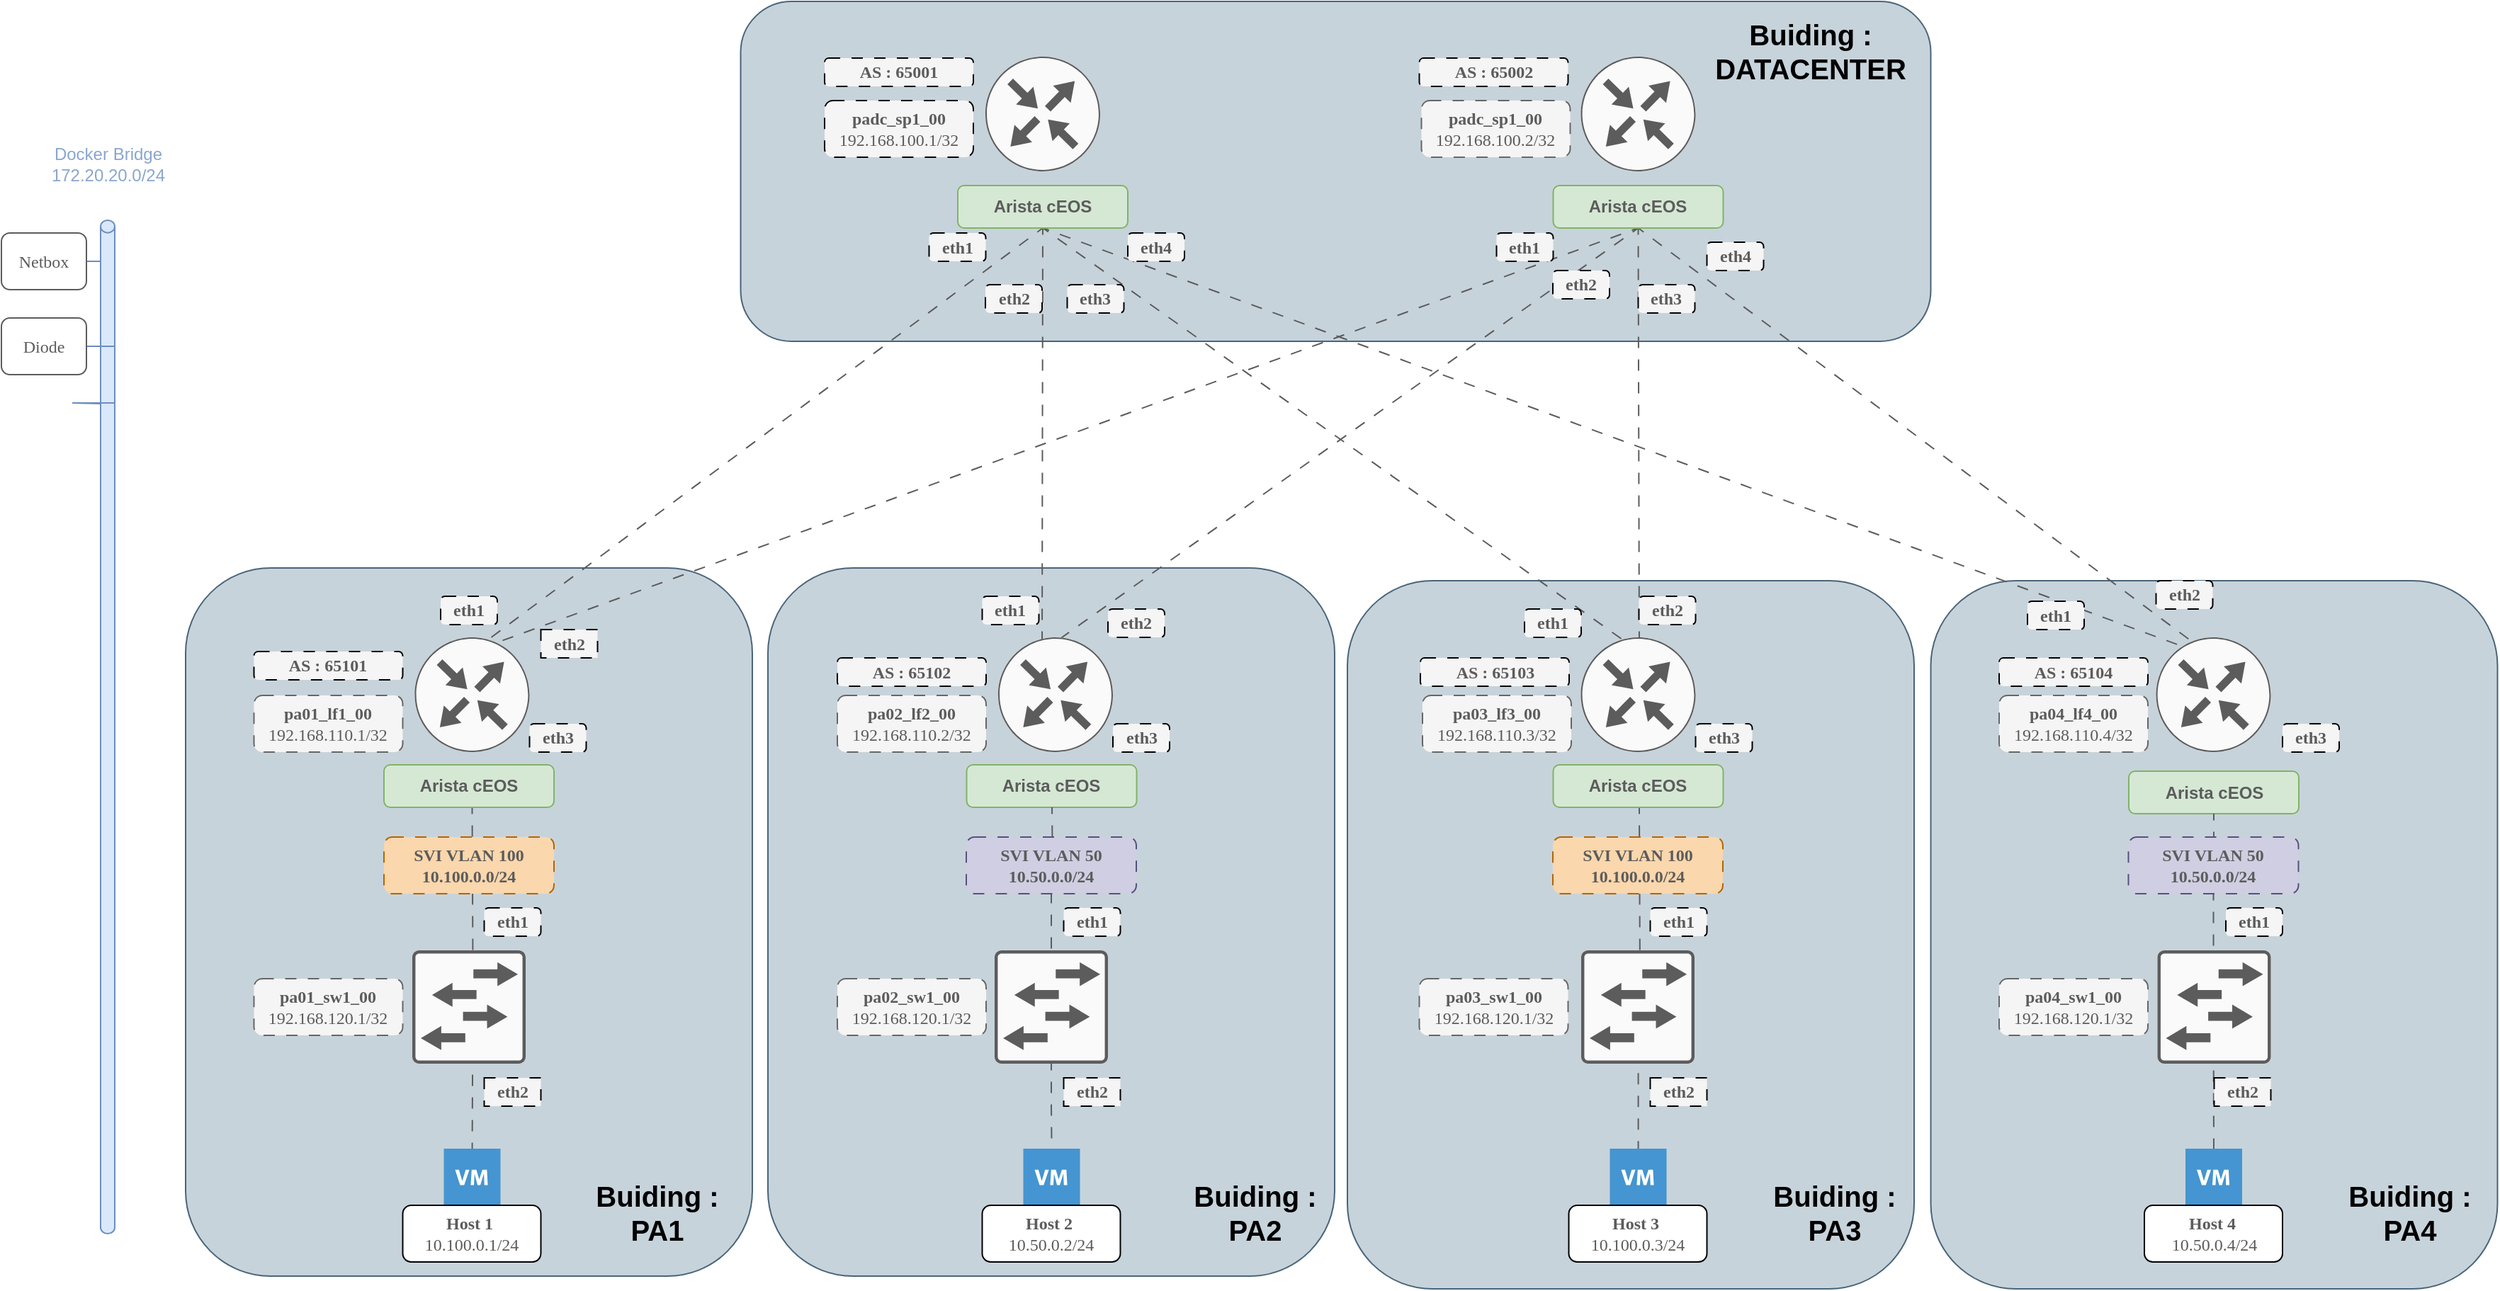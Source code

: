 <mxfile>
    <diagram name="Page-1" id="O6sBWOfz2bUCuo58S4gg">
        <mxGraphModel dx="2363" dy="720" grid="1" gridSize="10" guides="1" tooltips="1" connect="1" arrows="1" fold="1" page="0" pageScale="1" pageWidth="1169" pageHeight="827" math="0" shadow="0">
            <root>
                <mxCell id="0"/>
                <mxCell id="1" parent="0"/>
                <mxCell id="99" value="" style="rounded=1;whiteSpace=wrap;html=1;fillColor=#bac8d3;strokeColor=#23445d;opacity=80;" vertex="1" parent="1">
                    <mxGeometry x="151.75" width="840" height="240" as="geometry"/>
                </mxCell>
                <mxCell id="94" value="" style="rounded=1;whiteSpace=wrap;html=1;fillColor=#bac8d3;strokeColor=#23445d;opacity=80;" vertex="1" parent="1">
                    <mxGeometry x="171" y="400" width="400" height="500" as="geometry"/>
                </mxCell>
                <mxCell id="93" value="" style="rounded=1;whiteSpace=wrap;html=1;fillColor=#bac8d3;strokeColor=#23445d;opacity=80;" vertex="1" parent="1">
                    <mxGeometry x="991.75" y="409" width="400" height="500" as="geometry"/>
                </mxCell>
                <mxCell id="92" value="" style="rounded=1;whiteSpace=wrap;html=1;fillColor=#bac8d3;strokeColor=#23445d;opacity=80;" vertex="1" parent="1">
                    <mxGeometry x="580" y="409" width="400" height="500" as="geometry"/>
                </mxCell>
                <mxCell id="90" value="" style="rounded=1;whiteSpace=wrap;html=1;fillColor=#bac8d3;strokeColor=#23445d;opacity=80;" vertex="1" parent="1">
                    <mxGeometry x="-240" y="400" width="400" height="500" as="geometry"/>
                </mxCell>
                <mxCell id="aTlmoTqcXMnjitFqs7Kw-42" style="edgeStyle=orthogonalEdgeStyle;rounded=0;orthogonalLoop=1;jettySize=auto;html=1;exitX=0.5;exitY=1;exitDx=0;exitDy=0;endArrow=none;endFill=0;strokeColor=#5c5c5c;flowAnimation=1;" parent="1" target="aTlmoTqcXMnjitFqs7Kw-27" edge="1">
                    <mxGeometry relative="1" as="geometry">
                        <mxPoint x="-37.75" y="569" as="sourcePoint"/>
                    </mxGeometry>
                </mxCell>
                <mxCell id="aTlmoTqcXMnjitFqs7Kw-8" value="&lt;b style=&quot;&quot;&gt;&lt;font color=&quot;#5c5c5c&quot;&gt;Arista cEOS&lt;/font&gt;&lt;/b&gt;" style="rounded=1;whiteSpace=wrap;html=1;fillColor=#d5e8d4;strokeColor=#82b366;" parent="1" vertex="1">
                    <mxGeometry x="-100" y="539" width="120" height="30" as="geometry"/>
                </mxCell>
                <mxCell id="aTlmoTqcXMnjitFqs7Kw-23" style="rounded=0;orthogonalLoop=1;jettySize=auto;html=1;exitX=0.5;exitY=1;exitDx=0;exitDy=0;entryX=0.5;entryY=0;entryDx=0;entryDy=0;entryPerimeter=0;endArrow=none;endFill=0;strokeColor=#5c5c5c;flowAnimation=1;" parent="1" source="aTlmoTqcXMnjitFqs7Kw-9" edge="1">
                    <mxGeometry relative="1" as="geometry">
                        <mxPoint x="-37.75" y="459" as="targetPoint"/>
                    </mxGeometry>
                </mxCell>
                <mxCell id="aTlmoTqcXMnjitFqs7Kw-24" style="rounded=0;orthogonalLoop=1;jettySize=auto;html=1;exitX=0.5;exitY=1;exitDx=0;exitDy=0;entryX=0.5;entryY=0;entryDx=0;entryDy=0;entryPerimeter=0;endArrow=none;endFill=0;strokeColor=#5c5c5c;flowAnimation=1;" parent="1" source="aTlmoTqcXMnjitFqs7Kw-9" edge="1">
                    <mxGeometry relative="1" as="geometry">
                        <mxPoint x="364.5" y="459" as="targetPoint"/>
                    </mxGeometry>
                </mxCell>
                <mxCell id="aTlmoTqcXMnjitFqs7Kw-25" style="rounded=0;orthogonalLoop=1;jettySize=auto;html=1;exitX=0.5;exitY=1;exitDx=0;exitDy=0;entryX=0.5;entryY=0;entryDx=0;entryDy=0;entryPerimeter=0;endArrow=none;endFill=0;strokeColor=#5c5c5c;flowAnimation=1;" parent="1" source="aTlmoTqcXMnjitFqs7Kw-9" edge="1">
                    <mxGeometry relative="1" as="geometry">
                        <mxPoint x="786" y="459" as="targetPoint"/>
                    </mxGeometry>
                </mxCell>
                <mxCell id="aTlmoTqcXMnjitFqs7Kw-26" style="rounded=0;orthogonalLoop=1;jettySize=auto;html=1;exitX=0.5;exitY=1;exitDx=0;exitDy=0;entryX=0.5;entryY=0;entryDx=0;entryDy=0;entryPerimeter=0;endArrow=none;endFill=0;strokeColor=#5c5c5c;flowAnimation=1;" parent="1" source="aTlmoTqcXMnjitFqs7Kw-9" edge="1">
                    <mxGeometry relative="1" as="geometry">
                        <mxPoint x="1191.5" y="463.5" as="targetPoint"/>
                    </mxGeometry>
                </mxCell>
                <mxCell id="aTlmoTqcXMnjitFqs7Kw-9" value="&lt;b style=&quot;&quot;&gt;&lt;font color=&quot;#5c5c5c&quot;&gt;Arista cEOS&lt;/font&gt;&lt;/b&gt;" style="rounded=1;whiteSpace=wrap;html=1;fillColor=#d5e8d4;strokeColor=#82b366;" parent="1" vertex="1">
                    <mxGeometry x="725.25" y="130" width="120" height="30" as="geometry"/>
                </mxCell>
                <mxCell id="aTlmoTqcXMnjitFqs7Kw-39" style="edgeStyle=orthogonalEdgeStyle;rounded=0;orthogonalLoop=1;jettySize=auto;html=1;exitX=0.5;exitY=1;exitDx=0;exitDy=0;endArrow=none;endFill=0;strokeColor=#5c5c5c;flowAnimation=1;startArrow=none;" parent="1" source="35" target="aTlmoTqcXMnjitFqs7Kw-38" edge="1">
                    <mxGeometry relative="1" as="geometry"/>
                </mxCell>
                <mxCell id="aTlmoTqcXMnjitFqs7Kw-10" value="&lt;b&gt;&lt;font color=&quot;#5c5c5c&quot;&gt;Arista cEOS&lt;/font&gt;&lt;/b&gt;" style="rounded=1;whiteSpace=wrap;html=1;fillColor=#d5e8d4;strokeColor=#82b366;" parent="1" vertex="1">
                    <mxGeometry x="1131.5" y="543.5" width="120" height="30" as="geometry"/>
                </mxCell>
                <mxCell id="aTlmoTqcXMnjitFqs7Kw-40" style="edgeStyle=orthogonalEdgeStyle;rounded=0;orthogonalLoop=1;jettySize=auto;html=1;exitX=0.5;exitY=1;exitDx=0;exitDy=0;endArrow=none;endFill=0;strokeColor=#5c5c5c;flowAnimation=1;" parent="1" target="aTlmoTqcXMnjitFqs7Kw-37" edge="1">
                    <mxGeometry relative="1" as="geometry">
                        <mxPoint x="786" y="569" as="sourcePoint"/>
                    </mxGeometry>
                </mxCell>
                <mxCell id="aTlmoTqcXMnjitFqs7Kw-41" style="edgeStyle=orthogonalEdgeStyle;rounded=0;orthogonalLoop=1;jettySize=auto;html=1;exitX=0.5;exitY=1;exitDx=0;exitDy=0;endArrow=none;endFill=0;strokeColor=#5c5c5c;flowAnimation=1;startArrow=none;" parent="1" source="62" target="aTlmoTqcXMnjitFqs7Kw-36" edge="1">
                    <mxGeometry relative="1" as="geometry">
                        <mxPoint x="371.5" y="569" as="sourcePoint"/>
                    </mxGeometry>
                </mxCell>
                <mxCell id="aTlmoTqcXMnjitFqs7Kw-19" style="rounded=0;orthogonalLoop=1;jettySize=auto;html=1;exitX=0.5;exitY=1;exitDx=0;exitDy=0;entryX=0.5;entryY=0;entryDx=0;entryDy=0;entryPerimeter=0;endArrow=none;endFill=0;strokeColor=#5c5c5c;flowAnimation=1;" parent="1" source="aTlmoTqcXMnjitFqs7Kw-14" edge="1">
                    <mxGeometry relative="1" as="geometry">
                        <mxPoint x="-37.75" y="459" as="targetPoint"/>
                    </mxGeometry>
                </mxCell>
                <mxCell id="aTlmoTqcXMnjitFqs7Kw-20" style="edgeStyle=orthogonalEdgeStyle;rounded=0;orthogonalLoop=1;jettySize=auto;html=1;exitX=0.5;exitY=1;exitDx=0;exitDy=0;entryX=0.5;entryY=0;entryDx=0;entryDy=0;entryPerimeter=0;endArrow=none;endFill=0;strokeColor=#5c5c5c;flowAnimation=1;" parent="1" source="aTlmoTqcXMnjitFqs7Kw-14" edge="1">
                    <mxGeometry relative="1" as="geometry">
                        <mxPoint x="364.5" y="459" as="targetPoint"/>
                    </mxGeometry>
                </mxCell>
                <mxCell id="aTlmoTqcXMnjitFqs7Kw-21" style="rounded=0;orthogonalLoop=1;jettySize=auto;html=1;exitX=0.5;exitY=1;exitDx=0;exitDy=0;entryX=0.5;entryY=0;entryDx=0;entryDy=0;entryPerimeter=0;endArrow=none;endFill=0;strokeColor=#5c5c5c;flowAnimation=1;" parent="1" source="aTlmoTqcXMnjitFqs7Kw-14" edge="1">
                    <mxGeometry relative="1" as="geometry">
                        <mxPoint x="786" y="459" as="targetPoint"/>
                    </mxGeometry>
                </mxCell>
                <mxCell id="aTlmoTqcXMnjitFqs7Kw-22" style="rounded=0;orthogonalLoop=1;jettySize=auto;html=1;exitX=0.5;exitY=1;exitDx=0;exitDy=0;entryX=0.5;entryY=0;entryDx=0;entryDy=0;entryPerimeter=0;endArrow=none;endFill=0;strokeColor=#5c5c5c;flowAnimation=1;" parent="1" source="aTlmoTqcXMnjitFqs7Kw-14" edge="1">
                    <mxGeometry relative="1" as="geometry">
                        <mxPoint x="1191.5" y="463.5" as="targetPoint"/>
                    </mxGeometry>
                </mxCell>
                <mxCell id="aTlmoTqcXMnjitFqs7Kw-14" value="&lt;b style=&quot;&quot;&gt;&lt;font color=&quot;#5c5c5c&quot;&gt;Arista cEOS&lt;/font&gt;&lt;/b&gt;" style="rounded=1;whiteSpace=wrap;html=1;fillColor=#d5e8d4;strokeColor=#82b366;" parent="1" vertex="1">
                    <mxGeometry x="305" y="130" width="120" height="30" as="geometry"/>
                </mxCell>
                <mxCell id="aTlmoTqcXMnjitFqs7Kw-27" value="" style="shadow=0;dashed=0;html=1;strokeColor=none;fillColor=#4495D1;labelPosition=center;verticalLabelPosition=bottom;verticalAlign=top;align=center;outlineConnect=0;shape=mxgraph.veeam.2d.virtual_machine;" parent="1" vertex="1">
                    <mxGeometry x="-57.75" y="810" width="40" height="40" as="geometry"/>
                </mxCell>
                <mxCell id="aTlmoTqcXMnjitFqs7Kw-30" value="&lt;div style=&quot;&quot;&gt;&lt;b style=&quot;color: rgb(92, 92, 92); font-family: Tahoma; background-color: initial;&quot;&gt;padc_sp1_00&lt;/b&gt;&lt;/div&gt;&lt;font color=&quot;#5c5c5c&quot; face=&quot;Tahoma&quot;&gt;&lt;div style=&quot;&quot;&gt;&lt;span style=&quot;background-color: initial;&quot;&gt;192.168.100.1/32&lt;/span&gt;&lt;/div&gt;&lt;/font&gt;" style="rounded=1;whiteSpace=wrap;html=1;align=center;fillColor=#f5f5f5;fontColor=#333333;strokeColor=default;dashed=1;dashPattern=8 8;" parent="1" vertex="1">
                    <mxGeometry x="211" y="70" width="105" height="40" as="geometry"/>
                </mxCell>
                <mxCell id="aTlmoTqcXMnjitFqs7Kw-32" value="&lt;div style=&quot;&quot;&gt;&lt;b style=&quot;color: rgb(92, 92, 92); font-family: Tahoma; background-color: initial;&quot;&gt;pa01_lf1_00&lt;/b&gt;&lt;/div&gt;&lt;font color=&quot;#5c5c5c&quot; face=&quot;Tahoma&quot;&gt;&lt;div style=&quot;&quot;&gt;&lt;span style=&quot;background-color: initial;&quot;&gt;192.168.110.1/32&lt;/span&gt;&lt;/div&gt;&lt;/font&gt;" style="rounded=1;whiteSpace=wrap;html=1;align=center;fillColor=#f5f5f5;fontColor=#333333;strokeColor=#666666;dashed=1;dashPattern=8 8;" parent="1" vertex="1">
                    <mxGeometry x="-191.75" y="490" width="105" height="40" as="geometry"/>
                </mxCell>
                <mxCell id="aTlmoTqcXMnjitFqs7Kw-36" value="" style="shadow=0;dashed=0;html=1;strokeColor=none;fillColor=#4495D1;labelPosition=center;verticalLabelPosition=bottom;verticalAlign=top;align=center;outlineConnect=0;shape=mxgraph.veeam.2d.virtual_machine;" parent="1" vertex="1">
                    <mxGeometry x="351.25" y="810" width="40" height="40" as="geometry"/>
                </mxCell>
                <mxCell id="aTlmoTqcXMnjitFqs7Kw-37" value="" style="shadow=0;dashed=0;html=1;strokeColor=none;fillColor=#4495D1;labelPosition=center;verticalLabelPosition=bottom;verticalAlign=top;align=center;outlineConnect=0;shape=mxgraph.veeam.2d.virtual_machine;" parent="1" vertex="1">
                    <mxGeometry x="765.25" y="810" width="40" height="40" as="geometry"/>
                </mxCell>
                <mxCell id="aTlmoTqcXMnjitFqs7Kw-38" value="" style="shadow=0;dashed=0;html=1;strokeColor=none;fillColor=#4495D1;labelPosition=center;verticalLabelPosition=bottom;verticalAlign=top;align=center;outlineConnect=0;shape=mxgraph.veeam.2d.virtual_machine;" parent="1" vertex="1">
                    <mxGeometry x="1171.5" y="810" width="40" height="40" as="geometry"/>
                </mxCell>
                <mxCell id="aTlmoTqcXMnjitFqs7Kw-43" value="&lt;div style=&quot;&quot;&gt;&lt;font face=&quot;Tahoma&quot; color=&quot;#5c5c5c&quot;&gt;&lt;b&gt;Host 1&amp;nbsp;&lt;/b&gt;&lt;/font&gt;&lt;/div&gt;&lt;div style=&quot;&quot;&gt;&lt;font face=&quot;Tahoma&quot; color=&quot;#5c5c5c&quot;&gt;10.100.0.1/24&lt;/font&gt;&lt;/div&gt;" style="rounded=1;whiteSpace=wrap;html=1;align=center;" parent="1" vertex="1">
                    <mxGeometry x="-86.75" y="850" width="97.5" height="40" as="geometry"/>
                </mxCell>
                <mxCell id="aTlmoTqcXMnjitFqs7Kw-44" value="&lt;div style=&quot;&quot;&gt;&lt;font face=&quot;Tahoma&quot; color=&quot;#5c5c5c&quot;&gt;&lt;b&gt;Host 2&amp;nbsp;&lt;/b&gt;&lt;/font&gt;&lt;/div&gt;&lt;div style=&quot;&quot;&gt;&lt;font face=&quot;Tahoma&quot; color=&quot;#5c5c5c&quot;&gt;10.50.0.2/24&lt;/font&gt;&lt;/div&gt;" style="rounded=1;whiteSpace=wrap;html=1;align=center;" parent="1" vertex="1">
                    <mxGeometry x="322.25" y="850" width="97.5" height="40" as="geometry"/>
                </mxCell>
                <mxCell id="aTlmoTqcXMnjitFqs7Kw-45" value="&lt;div style=&quot;&quot;&gt;&lt;font face=&quot;Tahoma&quot; color=&quot;#5c5c5c&quot;&gt;&lt;b&gt;Host 3&amp;nbsp;&lt;/b&gt;&lt;/font&gt;&lt;/div&gt;&lt;div style=&quot;&quot;&gt;&lt;font face=&quot;Tahoma&quot; color=&quot;#5c5c5c&quot;&gt;10.100.0.3/24&lt;/font&gt;&lt;/div&gt;" style="rounded=1;whiteSpace=wrap;html=1;align=center;" parent="1" vertex="1">
                    <mxGeometry x="736.25" y="850" width="97.5" height="40" as="geometry"/>
                </mxCell>
                <mxCell id="aTlmoTqcXMnjitFqs7Kw-46" value="&lt;div style=&quot;&quot;&gt;&lt;font face=&quot;Tahoma&quot; color=&quot;#5c5c5c&quot;&gt;&lt;b&gt;Host 4&amp;nbsp;&lt;/b&gt;&lt;/font&gt;&lt;/div&gt;&lt;div style=&quot;&quot;&gt;&lt;font face=&quot;Tahoma&quot; color=&quot;#5c5c5c&quot;&gt;10.50.0.4/24&lt;/font&gt;&lt;/div&gt;" style="rounded=1;whiteSpace=wrap;html=1;align=center;" parent="1" vertex="1">
                    <mxGeometry x="1142.5" y="850" width="97.5" height="40" as="geometry"/>
                </mxCell>
                <mxCell id="iRoN0Qlv0NIkLaMQXTU7-1" value="" style="shape=cylinder3;whiteSpace=wrap;html=1;boundedLbl=1;backgroundOutline=1;size=4.416;strokeColor=#6c8ebf;fillColor=#dae8fc;" parent="1" vertex="1">
                    <mxGeometry x="-300" y="154.5" width="10" height="715.5" as="geometry"/>
                </mxCell>
                <mxCell id="3aydak7BYhucDwHMAP_l-5" style="edgeStyle=orthogonalEdgeStyle;rounded=0;orthogonalLoop=1;jettySize=auto;html=1;exitX=1;exitY=0.5;exitDx=0;exitDy=0;entryX=0;entryY=0.059;entryDx=0;entryDy=0;entryPerimeter=0;endArrow=none;endFill=0;strokeColor=#6c8ebf;fillColor=#dae8fc;" parent="1" source="3aydak7BYhucDwHMAP_l-2" target="iRoN0Qlv0NIkLaMQXTU7-1" edge="1">
                    <mxGeometry relative="1" as="geometry"/>
                </mxCell>
                <mxCell id="3aydak7BYhucDwHMAP_l-2" value="&lt;font face=&quot;Tahoma&quot; color=&quot;#5c5c5c&quot;&gt;Netbox&lt;/font&gt;" style="rounded=1;whiteSpace=wrap;html=1;strokeColor=#5c5c5c;" parent="1" vertex="1">
                    <mxGeometry x="-370" y="163.5" width="60" height="40" as="geometry"/>
                </mxCell>
                <mxCell id="3aydak7BYhucDwHMAP_l-6" style="edgeStyle=orthogonalEdgeStyle;rounded=0;orthogonalLoop=1;jettySize=auto;html=1;exitX=1;exitY=0.5;exitDx=0;exitDy=0;entryX=0;entryY=0.181;entryDx=0;entryDy=0;entryPerimeter=0;strokeColor=#6c8ebf;endArrow=none;endFill=0;fillColor=#dae8fc;" parent="1" source="3aydak7BYhucDwHMAP_l-3" target="iRoN0Qlv0NIkLaMQXTU7-1" edge="1">
                    <mxGeometry relative="1" as="geometry"/>
                </mxCell>
                <mxCell id="3aydak7BYhucDwHMAP_l-3" value="&lt;font face=&quot;Tahoma&quot; color=&quot;#5c5c5c&quot;&gt;Diode&lt;/font&gt;" style="rounded=1;whiteSpace=wrap;html=1;strokeColor=#5c5c5c;" parent="1" vertex="1">
                    <mxGeometry x="-370" y="223.5" width="60" height="40" as="geometry"/>
                </mxCell>
                <mxCell id="3aydak7BYhucDwHMAP_l-7" value="&lt;font color=&quot;#8aa6cf&quot;&gt;Docker Bridge&lt;br&gt;172.20.20.0/24&lt;br&gt;&lt;/font&gt;" style="text;html=1;strokeColor=none;fillColor=none;align=center;verticalAlign=middle;whiteSpace=wrap;rounded=0;" parent="1" vertex="1">
                    <mxGeometry x="-342.5" y="100" width="95" height="30" as="geometry"/>
                </mxCell>
                <mxCell id="2" value="&lt;div style=&quot;&quot;&gt;&lt;b style=&quot;color: rgb(92, 92, 92); font-family: Tahoma; background-color: initial;&quot;&gt;padc_sp1_00&lt;/b&gt;&lt;/div&gt;&lt;font color=&quot;#5c5c5c&quot; face=&quot;Tahoma&quot;&gt;&lt;div style=&quot;&quot;&gt;&lt;span style=&quot;background-color: initial;&quot;&gt;192.168.100.2/32&lt;/span&gt;&lt;/div&gt;&lt;/font&gt;" style="rounded=1;whiteSpace=wrap;html=1;align=center;fillColor=#f5f5f5;fontColor=#333333;strokeColor=#666666;dashed=1;dashPattern=8 8;" parent="1" vertex="1">
                    <mxGeometry x="632.25" y="70" width="105" height="40" as="geometry"/>
                </mxCell>
                <mxCell id="3" value="&lt;div style=&quot;&quot;&gt;&lt;b style=&quot;color: rgb(92, 92, 92); font-family: Tahoma; background-color: initial;&quot;&gt;pa02_lf2_00&lt;/b&gt;&lt;/div&gt;&lt;font color=&quot;#5c5c5c&quot; face=&quot;Tahoma&quot;&gt;&lt;div style=&quot;&quot;&gt;&lt;span style=&quot;background-color: initial;&quot;&gt;192.168.110.2/32&lt;/span&gt;&lt;/div&gt;&lt;/font&gt;" style="rounded=1;whiteSpace=wrap;html=1;align=center;fillColor=#f5f5f5;fontColor=#333333;strokeColor=#666666;dashed=1;dashPattern=8 8;" parent="1" vertex="1">
                    <mxGeometry x="220" y="490" width="105" height="40" as="geometry"/>
                </mxCell>
                <mxCell id="4" value="&lt;div style=&quot;&quot;&gt;&lt;b style=&quot;color: rgb(92, 92, 92); font-family: Tahoma; background-color: initial;&quot;&gt;pa03_lf3_00&lt;/b&gt;&lt;/div&gt;&lt;font color=&quot;#5c5c5c&quot; face=&quot;Tahoma&quot;&gt;&lt;div style=&quot;&quot;&gt;&lt;span style=&quot;background-color: initial;&quot;&gt;192.168.110.3/32&lt;/span&gt;&lt;/div&gt;&lt;/font&gt;" style="rounded=1;whiteSpace=wrap;html=1;align=center;fillColor=#f5f5f5;fontColor=#333333;strokeColor=#666666;dashed=1;dashPattern=8 8;" parent="1" vertex="1">
                    <mxGeometry x="633" y="490" width="105" height="40" as="geometry"/>
                </mxCell>
                <mxCell id="5" value="&lt;div style=&quot;&quot;&gt;&lt;b style=&quot;color: rgb(92, 92, 92); font-family: Tahoma; background-color: initial;&quot;&gt;pa04_lf4_00&lt;/b&gt;&lt;/div&gt;&lt;font color=&quot;#5c5c5c&quot; face=&quot;Tahoma&quot;&gt;&lt;div style=&quot;&quot;&gt;&lt;span style=&quot;background-color: initial;&quot;&gt;192.168.110.4/32&lt;/span&gt;&lt;/div&gt;&lt;/font&gt;" style="rounded=1;whiteSpace=wrap;html=1;align=center;fillColor=#f5f5f5;fontColor=#333333;strokeColor=#666666;dashed=1;dashPattern=8 8;" parent="1" vertex="1">
                    <mxGeometry x="1040" y="490" width="105" height="40" as="geometry"/>
                </mxCell>
                <mxCell id="6" value="&lt;div style=&quot;&quot;&gt;&lt;font face=&quot;Tahoma&quot; color=&quot;#5c5c5c&quot;&gt;&lt;b&gt;AS : 65001&lt;/b&gt;&lt;/font&gt;&lt;/div&gt;" style="rounded=1;whiteSpace=wrap;html=1;align=center;fillColor=#f5f5f5;fontColor=#333333;strokeColor=default;dashed=1;dashPattern=8 8;" parent="1" vertex="1">
                    <mxGeometry x="211" y="40" width="105" height="20" as="geometry"/>
                </mxCell>
                <mxCell id="7" value="&lt;div style=&quot;&quot;&gt;&lt;font face=&quot;Tahoma&quot; color=&quot;#5c5c5c&quot;&gt;&lt;b&gt;AS : 65002&lt;/b&gt;&lt;/font&gt;&lt;/div&gt;" style="rounded=1;whiteSpace=wrap;html=1;align=center;fillColor=#f5f5f5;fontColor=#333333;strokeColor=default;dashed=1;dashPattern=8 8;" parent="1" vertex="1">
                    <mxGeometry x="630.75" y="40" width="105" height="20" as="geometry"/>
                </mxCell>
                <mxCell id="9" value="&lt;div style=&quot;&quot;&gt;&lt;font face=&quot;Tahoma&quot; color=&quot;#5c5c5c&quot;&gt;&lt;b&gt;AS : 65101&lt;/b&gt;&lt;/font&gt;&lt;/div&gt;" style="rounded=1;whiteSpace=wrap;html=1;align=center;fillColor=#f5f5f5;fontColor=#333333;strokeColor=default;dashed=1;dashPattern=8 8;" parent="1" vertex="1">
                    <mxGeometry x="-191.75" y="459" width="105" height="20" as="geometry"/>
                </mxCell>
                <mxCell id="10" value="&lt;div style=&quot;&quot;&gt;&lt;font face=&quot;Tahoma&quot; color=&quot;#5c5c5c&quot;&gt;&lt;b&gt;AS : 65102&lt;/b&gt;&lt;/font&gt;&lt;/div&gt;" style="rounded=1;whiteSpace=wrap;html=1;align=center;fillColor=#f5f5f5;fontColor=#333333;strokeColor=default;dashed=1;dashPattern=8 8;" parent="1" vertex="1">
                    <mxGeometry x="220" y="463.5" width="105" height="20" as="geometry"/>
                </mxCell>
                <mxCell id="11" value="&lt;div style=&quot;&quot;&gt;&lt;font face=&quot;Tahoma&quot; color=&quot;#5c5c5c&quot;&gt;&lt;b&gt;AS : 65103&lt;/b&gt;&lt;/font&gt;&lt;/div&gt;" style="rounded=1;whiteSpace=wrap;html=1;align=center;fillColor=#f5f5f5;fontColor=#333333;strokeColor=default;dashed=1;dashPattern=8 8;" parent="1" vertex="1">
                    <mxGeometry x="631.5" y="463.5" width="105" height="20" as="geometry"/>
                </mxCell>
                <mxCell id="12" value="&lt;div style=&quot;&quot;&gt;&lt;font face=&quot;Tahoma&quot; color=&quot;#5c5c5c&quot;&gt;&lt;b&gt;AS : 65104&lt;/b&gt;&lt;/font&gt;&lt;/div&gt;" style="rounded=1;whiteSpace=wrap;html=1;align=center;fillColor=#f5f5f5;fontColor=#333333;strokeColor=default;dashed=1;dashPattern=8 8;" parent="1" vertex="1">
                    <mxGeometry x="1040" y="463.5" width="105" height="20" as="geometry"/>
                </mxCell>
                <mxCell id="38" value="&lt;b style=&quot;&quot;&gt;&lt;font color=&quot;#5c5c5c&quot;&gt;Arista cEOS&lt;/font&gt;&lt;/b&gt;" style="rounded=1;whiteSpace=wrap;html=1;fillColor=#d5e8d4;strokeColor=#82b366;" parent="1" vertex="1">
                    <mxGeometry x="311.25" y="539" width="120" height="30" as="geometry"/>
                </mxCell>
                <mxCell id="39" value="&lt;b style=&quot;&quot;&gt;&lt;font color=&quot;#5c5c5c&quot;&gt;Arista cEOS&lt;/font&gt;&lt;/b&gt;" style="rounded=1;whiteSpace=wrap;html=1;fillColor=#d5e8d4;strokeColor=#82b366;" parent="1" vertex="1">
                    <mxGeometry x="725.25" y="539" width="120" height="30" as="geometry"/>
                </mxCell>
                <mxCell id="41" value="" style="edgeStyle=orthogonalEdgeStyle;rounded=0;orthogonalLoop=1;jettySize=auto;html=1;exitX=0.5;exitY=1;exitDx=0;exitDy=0;endArrow=none;endFill=0;strokeColor=#5c5c5c;flowAnimation=1;" parent="1" source="aTlmoTqcXMnjitFqs7Kw-10" target="35" edge="1">
                    <mxGeometry relative="1" as="geometry">
                        <mxPoint x="1191.5" y="573.5" as="sourcePoint"/>
                        <mxPoint x="1191.5" y="720" as="targetPoint"/>
                    </mxGeometry>
                </mxCell>
                <mxCell id="35" value="&lt;div style=&quot;&quot;&gt;&lt;font face=&quot;Tahoma&quot; color=&quot;#5c5c5c&quot;&gt;&lt;b&gt;SVI VLAN 50&lt;br&gt;10.50.0.0/24&lt;/b&gt;&lt;/font&gt;&lt;/div&gt;" style="rounded=1;whiteSpace=wrap;html=1;align=center;fillColor=#d0cee2;strokeColor=#56517e;dashed=1;dashPattern=8 8;" parent="1" vertex="1">
                    <mxGeometry x="1131.25" y="590" width="120" height="40" as="geometry"/>
                </mxCell>
                <mxCell id="42" value="&lt;div style=&quot;&quot;&gt;&lt;font face=&quot;Tahoma&quot; color=&quot;#5c5c5c&quot;&gt;&lt;b&gt;SVI VLAN 100&lt;br&gt;10.100.0.0/24&lt;/b&gt;&lt;/font&gt;&lt;/div&gt;" style="rounded=1;whiteSpace=wrap;html=1;align=center;fillColor=#fad7ac;strokeColor=#b46504;dashed=1;dashPattern=8 8;" parent="1" vertex="1">
                    <mxGeometry x="725" y="590" width="120" height="40" as="geometry"/>
                </mxCell>
                <mxCell id="43" value="&lt;div style=&quot;&quot;&gt;&lt;font face=&quot;Tahoma&quot; color=&quot;#5c5c5c&quot;&gt;&lt;b&gt;SVI VLAN 100&lt;br&gt;10.100.0.0/24&lt;/b&gt;&lt;/font&gt;&lt;/div&gt;" style="rounded=1;whiteSpace=wrap;html=1;align=center;fillColor=#fad7ac;strokeColor=#b46504;dashed=1;dashPattern=8 8;" parent="1" vertex="1">
                    <mxGeometry x="-100" y="590" width="120" height="40" as="geometry"/>
                </mxCell>
                <mxCell id="45" value="&lt;div style=&quot;&quot;&gt;&lt;font face=&quot;Tahoma&quot; color=&quot;#5c5c5c&quot;&gt;&lt;b&gt;eth1&lt;/b&gt;&lt;/font&gt;&lt;/div&gt;" style="rounded=1;whiteSpace=wrap;html=1;align=center;fillColor=#f5f5f5;fontColor=#333333;strokeColor=default;dashed=1;dashPattern=8 8;" parent="1" vertex="1">
                    <mxGeometry x="284.75" y="163.5" width="40" height="20" as="geometry"/>
                </mxCell>
                <mxCell id="46" value="&lt;div style=&quot;&quot;&gt;&lt;font face=&quot;Tahoma&quot; color=&quot;#5c5c5c&quot;&gt;&lt;b&gt;eth2&lt;/b&gt;&lt;/font&gt;&lt;/div&gt;" style="rounded=1;whiteSpace=wrap;html=1;align=center;fillColor=#f5f5f5;fontColor=#333333;strokeColor=default;dashed=1;dashPattern=8 8;" parent="1" vertex="1">
                    <mxGeometry x="324.5" y="200" width="40" height="20" as="geometry"/>
                </mxCell>
                <mxCell id="47" value="&lt;div style=&quot;&quot;&gt;&lt;font face=&quot;Tahoma&quot; color=&quot;#5c5c5c&quot;&gt;&lt;b&gt;eth3&lt;/b&gt;&lt;/font&gt;&lt;/div&gt;" style="rounded=1;whiteSpace=wrap;html=1;align=center;fillColor=#f5f5f5;fontColor=#333333;strokeColor=default;dashed=1;dashPattern=8 8;" parent="1" vertex="1">
                    <mxGeometry x="382.25" y="200" width="40" height="20" as="geometry"/>
                </mxCell>
                <mxCell id="48" value="&lt;div style=&quot;&quot;&gt;&lt;font face=&quot;Tahoma&quot; color=&quot;#5c5c5c&quot;&gt;&lt;b&gt;eth4&lt;/b&gt;&lt;/font&gt;&lt;/div&gt;" style="rounded=1;whiteSpace=wrap;html=1;align=center;fillColor=#f5f5f5;fontColor=#333333;strokeColor=default;dashed=1;dashPattern=8 8;" parent="1" vertex="1">
                    <mxGeometry x="425" y="163.5" width="40" height="20" as="geometry"/>
                </mxCell>
                <mxCell id="49" value="&lt;div style=&quot;&quot;&gt;&lt;font face=&quot;Tahoma&quot; color=&quot;#5c5c5c&quot;&gt;&lt;b&gt;eth1&lt;/b&gt;&lt;/font&gt;&lt;/div&gt;" style="rounded=1;whiteSpace=wrap;html=1;align=center;fillColor=#f5f5f5;fontColor=#333333;strokeColor=default;dashed=1;dashPattern=8 8;" parent="1" vertex="1">
                    <mxGeometry x="685.25" y="163.5" width="40" height="20" as="geometry"/>
                </mxCell>
                <mxCell id="50" value="&lt;div style=&quot;&quot;&gt;&lt;font face=&quot;Tahoma&quot; color=&quot;#5c5c5c&quot;&gt;&lt;b&gt;eth2&lt;/b&gt;&lt;/font&gt;&lt;/div&gt;" style="rounded=1;whiteSpace=wrap;html=1;align=center;fillColor=#f5f5f5;fontColor=#333333;strokeColor=default;dashed=1;dashPattern=8 8;" parent="1" vertex="1">
                    <mxGeometry x="725" y="190" width="40" height="20" as="geometry"/>
                </mxCell>
                <mxCell id="51" value="&lt;div style=&quot;&quot;&gt;&lt;font face=&quot;Tahoma&quot; color=&quot;#5c5c5c&quot;&gt;&lt;b&gt;eth3&lt;/b&gt;&lt;/font&gt;&lt;/div&gt;" style="rounded=1;whiteSpace=wrap;html=1;align=center;fillColor=#f5f5f5;fontColor=#333333;strokeColor=default;dashed=1;dashPattern=8 8;" parent="1" vertex="1">
                    <mxGeometry x="785.25" y="200" width="40" height="20" as="geometry"/>
                </mxCell>
                <mxCell id="52" value="&lt;div style=&quot;&quot;&gt;&lt;font face=&quot;Tahoma&quot; color=&quot;#5c5c5c&quot;&gt;&lt;b&gt;eth4&lt;/b&gt;&lt;/font&gt;&lt;/div&gt;" style="rounded=1;whiteSpace=wrap;html=1;align=center;fillColor=#f5f5f5;fontColor=#333333;strokeColor=default;dashed=1;dashPattern=8 8;" parent="1" vertex="1">
                    <mxGeometry x="833.75" y="170" width="40" height="20" as="geometry"/>
                </mxCell>
                <mxCell id="54" value="" style="sketch=0;points=[[0.5,0,0],[1,0.5,0],[0.5,1,0],[0,0.5,0],[0.145,0.145,0],[0.856,0.145,0],[0.855,0.856,0],[0.145,0.855,0]];verticalLabelPosition=bottom;html=1;verticalAlign=top;aspect=fixed;align=center;pointerEvents=1;shape=mxgraph.cisco19.rect;prIcon=router;fillColor=#FAFAFA;strokeColor=#5c5c5c;" parent="1" vertex="1">
                    <mxGeometry x="-78.25" y="449" width="81" height="81" as="geometry"/>
                </mxCell>
                <mxCell id="55" value="" style="sketch=0;points=[[0.015,0.015,0],[0.985,0.015,0],[0.985,0.985,0],[0.015,0.985,0],[0.25,0,0],[0.5,0,0],[0.75,0,0],[1,0.25,0],[1,0.5,0],[1,0.75,0],[0.75,1,0],[0.5,1,0],[0.25,1,0],[0,0.75,0],[0,0.5,0],[0,0.25,0]];verticalLabelPosition=bottom;html=1;verticalAlign=top;aspect=fixed;align=center;pointerEvents=1;shape=mxgraph.cisco19.rect;prIcon=l2_switch;fillColor=#FAFAFA;strokeColor=#5c5c5c;" parent="1" vertex="1">
                    <mxGeometry x="-80" y="670" width="80" height="80" as="geometry"/>
                </mxCell>
                <mxCell id="57" value="" style="sketch=0;points=[[0.5,0,0],[1,0.5,0],[0.5,1,0],[0,0.5,0],[0.145,0.145,0],[0.856,0.145,0],[0.855,0.856,0],[0.145,0.855,0]];verticalLabelPosition=bottom;html=1;verticalAlign=top;aspect=fixed;align=center;pointerEvents=1;shape=mxgraph.cisco19.rect;prIcon=router;fillColor=#FAFAFA;strokeColor=#5c5c5c;" parent="1" vertex="1">
                    <mxGeometry x="333.5" y="449" width="81" height="81" as="geometry"/>
                </mxCell>
                <mxCell id="58" value="" style="sketch=0;points=[[0.5,0,0],[1,0.5,0],[0.5,1,0],[0,0.5,0],[0.145,0.145,0],[0.856,0.145,0],[0.855,0.856,0],[0.145,0.855,0]];verticalLabelPosition=bottom;html=1;verticalAlign=top;aspect=fixed;align=center;pointerEvents=1;shape=mxgraph.cisco19.rect;prIcon=router;fillColor=#FAFAFA;strokeColor=#5c5c5c;" parent="1" vertex="1">
                    <mxGeometry x="744.75" y="449" width="81" height="81" as="geometry"/>
                </mxCell>
                <mxCell id="59" value="" style="sketch=0;points=[[0.5,0,0],[1,0.5,0],[0.5,1,0],[0,0.5,0],[0.145,0.145,0],[0.856,0.145,0],[0.855,0.856,0],[0.145,0.855,0]];verticalLabelPosition=bottom;html=1;verticalAlign=top;aspect=fixed;align=center;pointerEvents=1;shape=mxgraph.cisco19.rect;prIcon=router;fillColor=#FAFAFA;strokeColor=#5c5c5c;" parent="1" vertex="1">
                    <mxGeometry x="1150.75" y="449" width="81" height="81" as="geometry"/>
                </mxCell>
                <mxCell id="60" value="" style="sketch=0;points=[[0.5,0,0],[1,0.5,0],[0.5,1,0],[0,0.5,0],[0.145,0.145,0],[0.856,0.145,0],[0.855,0.856,0],[0.145,0.855,0]];verticalLabelPosition=bottom;html=1;verticalAlign=top;aspect=fixed;align=center;pointerEvents=1;shape=mxgraph.cisco19.rect;prIcon=router;fillColor=#FAFAFA;strokeColor=#5c5c5c;" parent="1" vertex="1">
                    <mxGeometry x="324.5" y="39" width="81" height="81" as="geometry"/>
                </mxCell>
                <mxCell id="61" value="" style="sketch=0;points=[[0.5,0,0],[1,0.5,0],[0.5,1,0],[0,0.5,0],[0.145,0.145,0],[0.856,0.145,0],[0.855,0.856,0],[0.145,0.855,0]];verticalLabelPosition=bottom;html=1;verticalAlign=top;aspect=fixed;align=center;pointerEvents=1;shape=mxgraph.cisco19.rect;prIcon=router;fillColor=#FAFAFA;strokeColor=#5c5c5c;" parent="1" vertex="1">
                    <mxGeometry x="744.75" y="39" width="81" height="81" as="geometry"/>
                </mxCell>
                <mxCell id="63" value="" style="edgeStyle=orthogonalEdgeStyle;rounded=0;orthogonalLoop=1;jettySize=auto;html=1;exitX=0.5;exitY=1;exitDx=0;exitDy=0;endArrow=none;endFill=0;strokeColor=#5c5c5c;flowAnimation=1;" parent="1" target="62" edge="1">
                    <mxGeometry relative="1" as="geometry">
                        <mxPoint x="371.5" y="569" as="sourcePoint"/>
                        <mxPoint x="371.3" y="770" as="targetPoint"/>
                    </mxGeometry>
                </mxCell>
                <mxCell id="62" value="" style="sketch=0;points=[[0.015,0.015,0],[0.985,0.015,0],[0.985,0.985,0],[0.015,0.985,0],[0.25,0,0],[0.5,0,0],[0.75,0,0],[1,0.25,0],[1,0.5,0],[1,0.75,0],[0.75,1,0],[0.5,1,0],[0.25,1,0],[0,0.75,0],[0,0.5,0],[0,0.25,0]];verticalLabelPosition=bottom;html=1;verticalAlign=top;aspect=fixed;align=center;pointerEvents=1;shape=mxgraph.cisco19.rect;prIcon=l2_switch;fillColor=#FAFAFA;strokeColor=#5c5c5c;" parent="1" vertex="1">
                    <mxGeometry x="331" y="670" width="80" height="80" as="geometry"/>
                </mxCell>
                <mxCell id="64" value="" style="sketch=0;points=[[0.015,0.015,0],[0.985,0.015,0],[0.985,0.985,0],[0.015,0.985,0],[0.25,0,0],[0.5,0,0],[0.75,0,0],[1,0.25,0],[1,0.5,0],[1,0.75,0],[0.75,1,0],[0.5,1,0],[0.25,1,0],[0,0.75,0],[0,0.5,0],[0,0.25,0]];verticalLabelPosition=bottom;html=1;verticalAlign=top;aspect=fixed;align=center;pointerEvents=1;shape=mxgraph.cisco19.rect;prIcon=l2_switch;fillColor=#FAFAFA;strokeColor=#5c5c5c;" parent="1" vertex="1">
                    <mxGeometry x="745" y="670" width="80" height="80" as="geometry"/>
                </mxCell>
                <mxCell id="65" value="" style="sketch=0;points=[[0.015,0.015,0],[0.985,0.015,0],[0.985,0.985,0],[0.015,0.985,0],[0.25,0,0],[0.5,0,0],[0.75,0,0],[1,0.25,0],[1,0.5,0],[1,0.75,0],[0.75,1,0],[0.5,1,0],[0.25,1,0],[0,0.75,0],[0,0.5,0],[0,0.25,0]];verticalLabelPosition=bottom;html=1;verticalAlign=top;aspect=fixed;align=center;pointerEvents=1;shape=mxgraph.cisco19.rect;prIcon=l2_switch;fillColor=#FAFAFA;strokeColor=#5c5c5c;" parent="1" vertex="1">
                    <mxGeometry x="1151.75" y="670" width="80" height="80" as="geometry"/>
                </mxCell>
                <mxCell id="44" value="&lt;div style=&quot;&quot;&gt;&lt;font face=&quot;Tahoma&quot; color=&quot;#5c5c5c&quot;&gt;&lt;b&gt;SVI VLAN 50&lt;br&gt;10.50.0.0/24&lt;/b&gt;&lt;/font&gt;&lt;/div&gt;" style="rounded=1;whiteSpace=wrap;html=1;align=center;fillColor=#d0cee2;strokeColor=#56517e;dashed=1;dashPattern=8 8;" parent="1" vertex="1">
                    <mxGeometry x="311" y="590" width="120" height="40" as="geometry"/>
                </mxCell>
                <mxCell id="66" value="&lt;div style=&quot;&quot;&gt;&lt;font face=&quot;Tahoma&quot; color=&quot;#5c5c5c&quot;&gt;&lt;b&gt;eth1&lt;/b&gt;&lt;/font&gt;&lt;/div&gt;" style="rounded=1;whiteSpace=wrap;html=1;align=center;fillColor=#f5f5f5;fontColor=#333333;strokeColor=default;dashed=1;dashPattern=8 8;" parent="1" vertex="1">
                    <mxGeometry x="-60" y="420" width="40" height="20" as="geometry"/>
                </mxCell>
                <mxCell id="67" value="&lt;div style=&quot;&quot;&gt;&lt;font face=&quot;Tahoma&quot; color=&quot;#5c5c5c&quot;&gt;&lt;b&gt;eth1&lt;/b&gt;&lt;/font&gt;&lt;/div&gt;" style="rounded=1;whiteSpace=wrap;html=1;align=center;fillColor=#f5f5f5;fontColor=#333333;strokeColor=default;dashed=1;dashPattern=8 8;" parent="1" vertex="1">
                    <mxGeometry x="322.25" y="420" width="40" height="20" as="geometry"/>
                </mxCell>
                <mxCell id="68" value="&lt;div style=&quot;&quot;&gt;&lt;font face=&quot;Tahoma&quot; color=&quot;#5c5c5c&quot;&gt;&lt;b&gt;eth1&lt;/b&gt;&lt;/font&gt;&lt;/div&gt;" style="rounded=1;whiteSpace=wrap;html=1;align=center;fillColor=#f5f5f5;fontColor=#333333;strokeColor=default;dashed=1;dashPattern=8 8;" parent="1" vertex="1">
                    <mxGeometry x="705" y="429" width="40" height="20" as="geometry"/>
                </mxCell>
                <mxCell id="69" value="&lt;div style=&quot;&quot;&gt;&lt;font face=&quot;Tahoma&quot; color=&quot;#5c5c5c&quot;&gt;&lt;b&gt;eth1&lt;/b&gt;&lt;/font&gt;&lt;/div&gt;" style="rounded=1;whiteSpace=wrap;html=1;align=center;fillColor=#f5f5f5;fontColor=#333333;strokeColor=default;dashed=1;dashPattern=8 8;" parent="1" vertex="1">
                    <mxGeometry x="1060" y="423.5" width="40" height="20" as="geometry"/>
                </mxCell>
                <mxCell id="70" value="&lt;div style=&quot;&quot;&gt;&lt;font face=&quot;Tahoma&quot; color=&quot;#5c5c5c&quot;&gt;&lt;b&gt;eth2&lt;/b&gt;&lt;/font&gt;&lt;/div&gt;" style="rounded=1;whiteSpace=wrap;html=1;align=center;fillColor=#f5f5f5;fontColor=#333333;strokeColor=default;dashed=1;dashPattern=8 8;arcSize=0;" parent="1" vertex="1">
                    <mxGeometry x="10.75" y="443.5" width="40" height="20" as="geometry"/>
                </mxCell>
                <mxCell id="71" value="&lt;div style=&quot;&quot;&gt;&lt;font face=&quot;Tahoma&quot; color=&quot;#5c5c5c&quot;&gt;&lt;b&gt;eth2&lt;/b&gt;&lt;/font&gt;&lt;/div&gt;" style="rounded=1;whiteSpace=wrap;html=1;align=center;fillColor=#f5f5f5;fontColor=#333333;strokeColor=default;dashed=1;dashPattern=8 8;" parent="1" vertex="1">
                    <mxGeometry x="411" y="429" width="40" height="20" as="geometry"/>
                </mxCell>
                <mxCell id="72" value="&lt;div style=&quot;&quot;&gt;&lt;font face=&quot;Tahoma&quot; color=&quot;#5c5c5c&quot;&gt;&lt;b&gt;eth2&lt;/b&gt;&lt;/font&gt;&lt;/div&gt;" style="rounded=1;whiteSpace=wrap;html=1;align=center;fillColor=#f5f5f5;fontColor=#333333;strokeColor=default;dashed=1;dashPattern=8 8;" parent="1" vertex="1">
                    <mxGeometry x="785.75" y="420" width="40" height="20" as="geometry"/>
                </mxCell>
                <mxCell id="73" value="&lt;div style=&quot;&quot;&gt;&lt;font face=&quot;Tahoma&quot; color=&quot;#5c5c5c&quot;&gt;&lt;b&gt;eth2&lt;/b&gt;&lt;/font&gt;&lt;/div&gt;" style="rounded=1;whiteSpace=wrap;html=1;align=center;fillColor=#f5f5f5;fontColor=#333333;strokeColor=default;dashed=1;dashPattern=8 8;" parent="1" vertex="1">
                    <mxGeometry x="1150.75" y="409" width="40" height="20" as="geometry"/>
                </mxCell>
                <mxCell id="74" value="&lt;div style=&quot;&quot;&gt;&lt;font face=&quot;Tahoma&quot; color=&quot;#5c5c5c&quot;&gt;&lt;b&gt;eth1&lt;/b&gt;&lt;/font&gt;&lt;/div&gt;" style="rounded=1;whiteSpace=wrap;html=1;align=center;fillColor=#f5f5f5;fontColor=#333333;strokeColor=default;dashed=1;dashPattern=8 8;" parent="1" vertex="1">
                    <mxGeometry x="-29.25" y="640" width="40" height="20" as="geometry"/>
                </mxCell>
                <mxCell id="75" value="&lt;div style=&quot;&quot;&gt;&lt;font face=&quot;Tahoma&quot; color=&quot;#5c5c5c&quot;&gt;&lt;b&gt;eth1&lt;/b&gt;&lt;/font&gt;&lt;/div&gt;" style="rounded=1;whiteSpace=wrap;html=1;align=center;fillColor=#f5f5f5;fontColor=#333333;strokeColor=default;dashed=1;dashPattern=8 8;" parent="1" vertex="1">
                    <mxGeometry x="379.75" y="640" width="40" height="20" as="geometry"/>
                </mxCell>
                <mxCell id="76" value="&lt;div style=&quot;&quot;&gt;&lt;font face=&quot;Tahoma&quot; color=&quot;#5c5c5c&quot;&gt;&lt;b&gt;eth1&lt;/b&gt;&lt;/font&gt;&lt;/div&gt;" style="rounded=1;whiteSpace=wrap;html=1;align=center;fillColor=#f5f5f5;fontColor=#333333;strokeColor=default;dashed=1;dashPattern=8 8;" parent="1" vertex="1">
                    <mxGeometry x="793.75" y="640" width="40" height="20" as="geometry"/>
                </mxCell>
                <mxCell id="77" value="&lt;div style=&quot;&quot;&gt;&lt;font face=&quot;Tahoma&quot; color=&quot;#5c5c5c&quot;&gt;&lt;b&gt;eth1&lt;/b&gt;&lt;/font&gt;&lt;/div&gt;" style="rounded=1;whiteSpace=wrap;html=1;align=center;fillColor=#f5f5f5;fontColor=#333333;strokeColor=default;dashed=1;dashPattern=8 8;" parent="1" vertex="1">
                    <mxGeometry x="1200" y="640" width="40" height="20" as="geometry"/>
                </mxCell>
                <mxCell id="78" value="&lt;div style=&quot;&quot;&gt;&lt;font face=&quot;Tahoma&quot; color=&quot;#5c5c5c&quot;&gt;&lt;b&gt;eth3&lt;/b&gt;&lt;/font&gt;&lt;/div&gt;" style="rounded=1;whiteSpace=wrap;html=1;align=center;fillColor=#f5f5f5;fontColor=#333333;strokeColor=default;dashed=1;dashPattern=8 8;" parent="1" vertex="1">
                    <mxGeometry x="2.75" y="510" width="40" height="20" as="geometry"/>
                </mxCell>
                <mxCell id="79" value="&lt;div style=&quot;&quot;&gt;&lt;font face=&quot;Tahoma&quot; color=&quot;#5c5c5c&quot;&gt;&lt;b&gt;eth3&lt;/b&gt;&lt;/font&gt;&lt;/div&gt;" style="rounded=1;whiteSpace=wrap;html=1;align=center;fillColor=#f5f5f5;fontColor=#333333;strokeColor=default;dashed=1;dashPattern=8 8;" parent="1" vertex="1">
                    <mxGeometry x="414.5" y="510" width="40" height="20" as="geometry"/>
                </mxCell>
                <mxCell id="80" value="&lt;div style=&quot;&quot;&gt;&lt;font face=&quot;Tahoma&quot; color=&quot;#5c5c5c&quot;&gt;&lt;b&gt;eth3&lt;/b&gt;&lt;/font&gt;&lt;/div&gt;" style="rounded=1;whiteSpace=wrap;html=1;align=center;fillColor=#f5f5f5;fontColor=#333333;strokeColor=default;dashed=1;dashPattern=8 8;" parent="1" vertex="1">
                    <mxGeometry x="825.75" y="510" width="40" height="20" as="geometry"/>
                </mxCell>
                <mxCell id="81" value="&lt;div style=&quot;&quot;&gt;&lt;font face=&quot;Tahoma&quot; color=&quot;#5c5c5c&quot;&gt;&lt;b&gt;eth3&lt;/b&gt;&lt;/font&gt;&lt;/div&gt;" style="rounded=1;whiteSpace=wrap;html=1;align=center;fillColor=#f5f5f5;fontColor=#333333;strokeColor=default;dashed=1;dashPattern=8 8;" parent="1" vertex="1">
                    <mxGeometry x="1240" y="510" width="40" height="20" as="geometry"/>
                </mxCell>
                <mxCell id="82" value="&lt;div style=&quot;&quot;&gt;&lt;font face=&quot;Tahoma&quot; color=&quot;#5c5c5c&quot;&gt;&lt;b&gt;eth2&lt;/b&gt;&lt;/font&gt;&lt;/div&gt;" style="rounded=1;whiteSpace=wrap;html=1;align=center;fillColor=#f5f5f5;fontColor=#333333;strokeColor=default;dashed=1;dashPattern=8 8;arcSize=0;" parent="1" vertex="1">
                    <mxGeometry x="-29.25" y="760" width="40" height="20" as="geometry"/>
                </mxCell>
                <mxCell id="83" value="&lt;div style=&quot;&quot;&gt;&lt;font face=&quot;Tahoma&quot; color=&quot;#5c5c5c&quot;&gt;&lt;b&gt;eth2&lt;/b&gt;&lt;/font&gt;&lt;/div&gt;" style="rounded=1;whiteSpace=wrap;html=1;align=center;fillColor=#f5f5f5;fontColor=#333333;strokeColor=default;dashed=1;dashPattern=8 8;arcSize=0;" parent="1" vertex="1">
                    <mxGeometry x="379.75" y="760" width="40" height="20" as="geometry"/>
                </mxCell>
                <mxCell id="84" value="&lt;div style=&quot;&quot;&gt;&lt;font face=&quot;Tahoma&quot; color=&quot;#5c5c5c&quot;&gt;&lt;b&gt;eth2&lt;/b&gt;&lt;/font&gt;&lt;/div&gt;" style="rounded=1;whiteSpace=wrap;html=1;align=center;fillColor=#f5f5f5;fontColor=#333333;strokeColor=default;dashed=1;dashPattern=8 8;arcSize=0;" parent="1" vertex="1">
                    <mxGeometry x="793.75" y="760" width="40" height="20" as="geometry"/>
                </mxCell>
                <mxCell id="85" value="&lt;div style=&quot;&quot;&gt;&lt;font face=&quot;Tahoma&quot; color=&quot;#5c5c5c&quot;&gt;&lt;b&gt;eth2&lt;/b&gt;&lt;/font&gt;&lt;/div&gt;" style="rounded=1;whiteSpace=wrap;html=1;align=center;fillColor=#f5f5f5;fontColor=#333333;strokeColor=default;dashed=1;dashPattern=8 8;arcSize=0;" parent="1" vertex="1">
                    <mxGeometry x="1191.75" y="760" width="40" height="20" as="geometry"/>
                </mxCell>
                <mxCell id="86" value="&lt;div style=&quot;&quot;&gt;&lt;font face=&quot;Tahoma&quot; color=&quot;#5c5c5c&quot;&gt;&lt;b&gt;pa01_sw1_00&lt;/b&gt;&lt;/font&gt;&lt;/div&gt;&lt;font color=&quot;#5c5c5c&quot; face=&quot;Tahoma&quot;&gt;&lt;div style=&quot;&quot;&gt;&lt;span style=&quot;background-color: initial;&quot;&gt;192.168.120.1/32&lt;/span&gt;&lt;/div&gt;&lt;/font&gt;" style="rounded=1;whiteSpace=wrap;html=1;align=center;fillColor=#f5f5f5;fontColor=#333333;strokeColor=#666666;dashed=1;dashPattern=8 8;" parent="1" vertex="1">
                    <mxGeometry x="-191.75" y="690" width="105" height="40" as="geometry"/>
                </mxCell>
                <mxCell id="87" value="&lt;div style=&quot;&quot;&gt;&lt;b style=&quot;color: rgb(92, 92, 92); font-family: Tahoma; background-color: initial;&quot;&gt;pa02_sw1_00&lt;/b&gt;&lt;/div&gt;&lt;font color=&quot;#5c5c5c&quot; face=&quot;Tahoma&quot;&gt;&lt;div style=&quot;&quot;&gt;&lt;span style=&quot;background-color: initial;&quot;&gt;192.168.120.1/32&lt;/span&gt;&lt;/div&gt;&lt;/font&gt;" style="rounded=1;whiteSpace=wrap;html=1;align=center;fillColor=#f5f5f5;fontColor=#333333;strokeColor=#666666;dashed=1;dashPattern=8 8;" parent="1" vertex="1">
                    <mxGeometry x="220" y="690" width="105" height="40" as="geometry"/>
                </mxCell>
                <mxCell id="88" value="&lt;div style=&quot;&quot;&gt;&lt;b style=&quot;color: rgb(92, 92, 92); font-family: Tahoma; background-color: initial;&quot;&gt;pa03_sw1_00&lt;/b&gt;&lt;/div&gt;&lt;font color=&quot;#5c5c5c&quot; face=&quot;Tahoma&quot;&gt;&lt;div style=&quot;&quot;&gt;&lt;span style=&quot;background-color: initial;&quot;&gt;192.168.120.1/32&lt;/span&gt;&lt;/div&gt;&lt;/font&gt;" style="rounded=1;whiteSpace=wrap;html=1;align=center;fillColor=#f5f5f5;fontColor=#333333;strokeColor=#666666;dashed=1;dashPattern=8 8;" parent="1" vertex="1">
                    <mxGeometry x="630.75" y="690" width="105" height="40" as="geometry"/>
                </mxCell>
                <mxCell id="89" value="&lt;div style=&quot;&quot;&gt;&lt;b style=&quot;color: rgb(92, 92, 92); font-family: Tahoma; background-color: initial;&quot;&gt;pa04_sw1_00&lt;/b&gt;&lt;/div&gt;&lt;font color=&quot;#5c5c5c&quot; face=&quot;Tahoma&quot;&gt;&lt;div style=&quot;&quot;&gt;&lt;span style=&quot;background-color: initial;&quot;&gt;192.168.120.1/32&lt;/span&gt;&lt;/div&gt;&lt;/font&gt;" style="rounded=1;whiteSpace=wrap;html=1;align=center;fillColor=#f5f5f5;fontColor=#333333;strokeColor=#666666;dashed=1;dashPattern=8 8;" parent="1" vertex="1">
                    <mxGeometry x="1040" y="690" width="105" height="40" as="geometry"/>
                </mxCell>
                <mxCell id="95" value="&lt;b&gt;&lt;font style=&quot;font-size: 20px;&quot;&gt;Buiding :&lt;br&gt;PA1&lt;br&gt;&lt;/font&gt;&lt;/b&gt;" style="text;html=1;strokeColor=none;fillColor=none;align=center;verticalAlign=middle;whiteSpace=wrap;rounded=0;opacity=80;" vertex="1" parent="1">
                    <mxGeometry x="42.75" y="830" width="100" height="50" as="geometry"/>
                </mxCell>
                <mxCell id="96" value="&lt;b&gt;&lt;font style=&quot;font-size: 20px;&quot;&gt;Buiding :&lt;br&gt;PA2&lt;br&gt;&lt;/font&gt;&lt;/b&gt;" style="text;html=1;strokeColor=none;fillColor=none;align=center;verticalAlign=middle;whiteSpace=wrap;rounded=0;opacity=80;" vertex="1" parent="1">
                    <mxGeometry x="465" y="830" width="100" height="50" as="geometry"/>
                </mxCell>
                <mxCell id="97" value="&lt;b&gt;&lt;font style=&quot;font-size: 20px;&quot;&gt;Buiding :&lt;br&gt;PA3&lt;br&gt;&lt;/font&gt;&lt;/b&gt;" style="text;html=1;strokeColor=none;fillColor=none;align=center;verticalAlign=middle;whiteSpace=wrap;rounded=0;opacity=80;" vertex="1" parent="1">
                    <mxGeometry x="873.75" y="830" width="100" height="50" as="geometry"/>
                </mxCell>
                <mxCell id="98" value="&lt;b&gt;&lt;font style=&quot;font-size: 20px;&quot;&gt;Buiding :&lt;br&gt;PA4&lt;br&gt;&lt;/font&gt;&lt;/b&gt;" style="text;html=1;strokeColor=none;fillColor=none;align=center;verticalAlign=middle;whiteSpace=wrap;rounded=0;opacity=80;" vertex="1" parent="1">
                    <mxGeometry x="1280" y="830" width="100" height="50" as="geometry"/>
                </mxCell>
                <mxCell id="100" value="&lt;b&gt;&lt;font style=&quot;font-size: 20px;&quot;&gt;Buiding :&lt;br&gt;DATACENTER&lt;br&gt;&lt;/font&gt;&lt;/b&gt;" style="text;html=1;strokeColor=none;fillColor=none;align=center;verticalAlign=middle;whiteSpace=wrap;rounded=0;opacity=80;" vertex="1" parent="1">
                    <mxGeometry x="833.75" y="10" width="146.25" height="50" as="geometry"/>
                </mxCell>
            </root>
        </mxGraphModel>
    </diagram>
</mxfile>